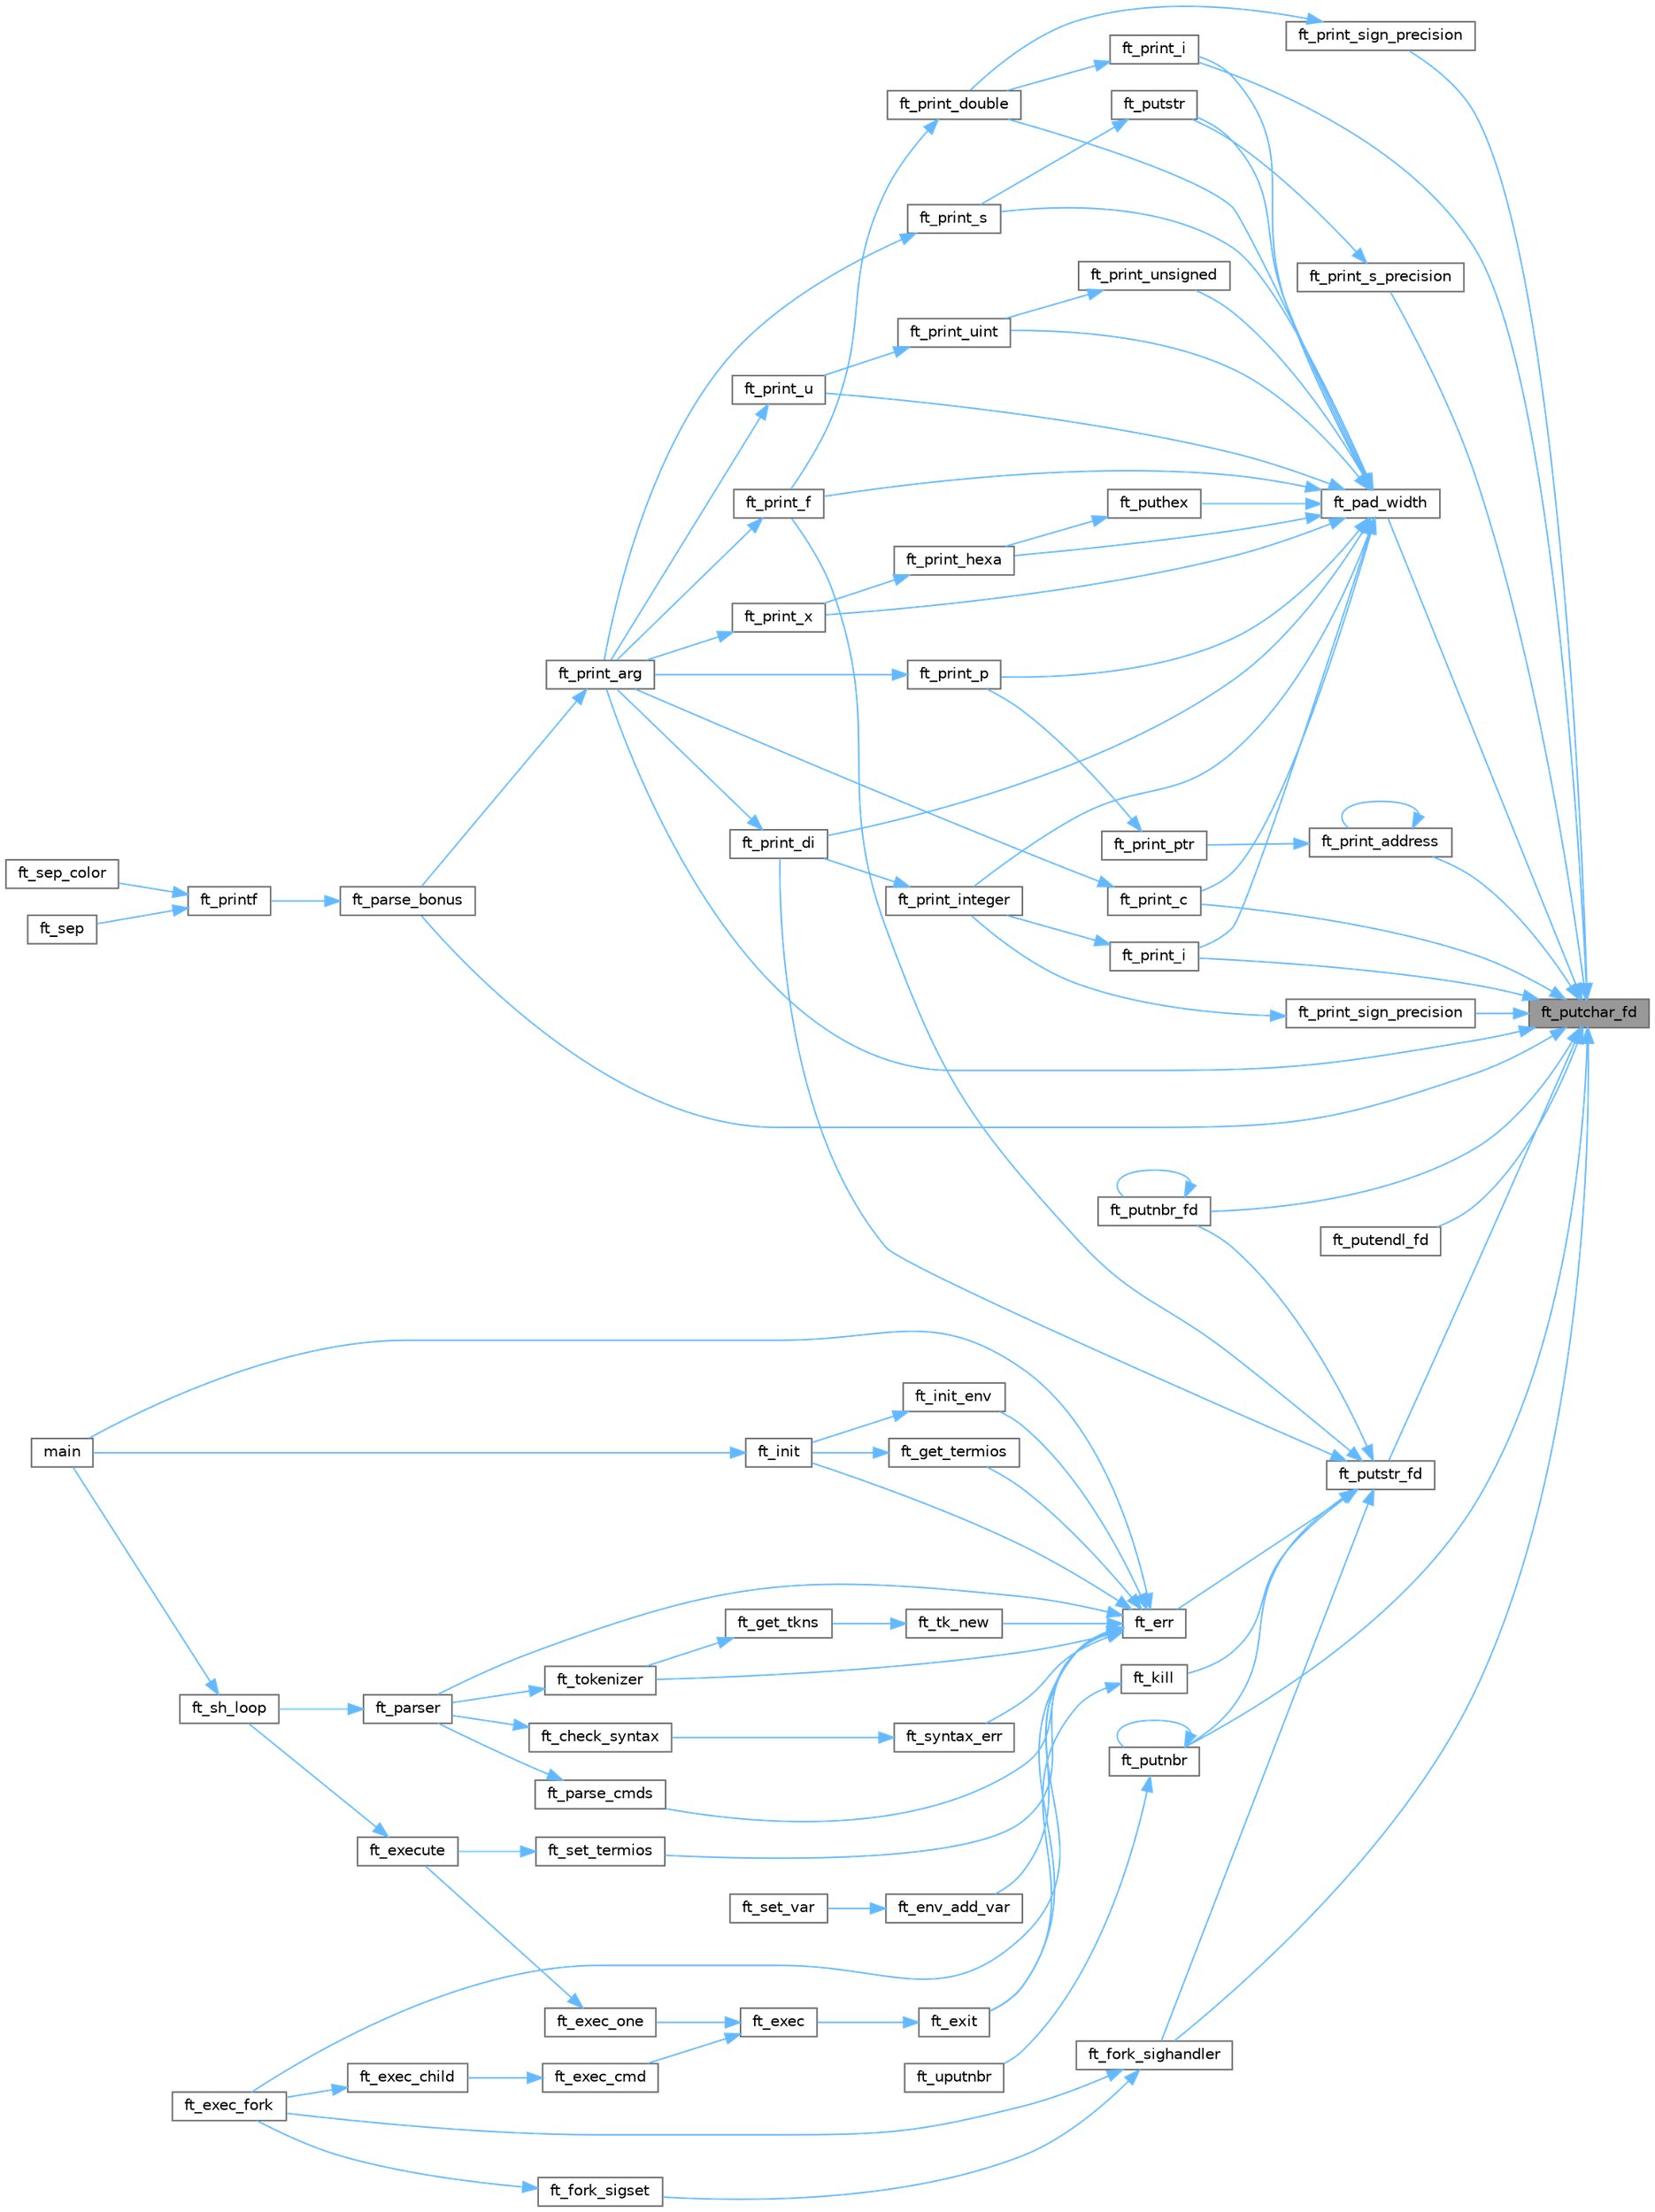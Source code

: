 digraph "ft_putchar_fd"
{
 // LATEX_PDF_SIZE
  bgcolor="transparent";
  edge [fontname=Helvetica,fontsize=10,labelfontname=Helvetica,labelfontsize=10];
  node [fontname=Helvetica,fontsize=10,shape=box,height=0.2,width=0.4];
  rankdir="RL";
  Node1 [id="Node000001",label="ft_putchar_fd",height=0.2,width=0.4,color="gray40", fillcolor="grey60", style="filled", fontcolor="black",tooltip=" "];
  Node1 -> Node2 [id="edge1_Node000001_Node000002",dir="back",color="steelblue1",style="solid",tooltip=" "];
  Node2 [id="Node000002",label="ft_fork_sighandler",height=0.2,width=0.4,color="grey40", fillcolor="white", style="filled",URL="$group__signal.html#ga23d6ae6ebff906c516a067d592cb10f0",tooltip="Fork signal handler."];
  Node2 -> Node3 [id="edge2_Node000002_Node000003",dir="back",color="steelblue1",style="solid",tooltip=" "];
  Node3 [id="Node000003",label="ft_exec_fork",height=0.2,width=0.4,color="grey40", fillcolor="white", style="filled",URL="$group__exec__one.html#ga9797cac6e9d497bc2e0069ec08f57617",tooltip=" "];
  Node2 -> Node4 [id="edge3_Node000002_Node000004",dir="back",color="steelblue1",style="solid",tooltip=" "];
  Node4 [id="Node000004",label="ft_fork_sigset",height=0.2,width=0.4,color="grey40", fillcolor="white", style="filled",URL="$group__signal.html#ga353c130513c234bbd95872000c35ceb0",tooltip="Fork signal setter."];
  Node4 -> Node3 [id="edge4_Node000004_Node000003",dir="back",color="steelblue1",style="solid",tooltip=" "];
  Node1 -> Node5 [id="edge5_Node000001_Node000005",dir="back",color="steelblue1",style="solid",tooltip=" "];
  Node5 [id="Node000005",label="ft_pad_width",height=0.2,width=0.4,color="grey40", fillcolor="white", style="filled",URL="$ft__flag__utils_8c.html#aa9324933e47ae68a10981f84f66ad827",tooltip=" "];
  Node5 -> Node6 [id="edge6_Node000005_Node000006",dir="back",color="steelblue1",style="solid",tooltip=" "];
  Node6 [id="Node000006",label="ft_print_c",height=0.2,width=0.4,color="grey40", fillcolor="white", style="filled",URL="$ft__print__c_8c.html#a6f5bade5aa450e5a655685c600adc1d2",tooltip=" "];
  Node6 -> Node7 [id="edge7_Node000006_Node000007",dir="back",color="steelblue1",style="solid",tooltip=" "];
  Node7 [id="Node000007",label="ft_print_arg",height=0.2,width=0.4,color="grey40", fillcolor="white", style="filled",URL="$ft__parse_8c.html#a2d9453da9f6c76ae7a587cf90a71112d",tooltip=" "];
  Node7 -> Node8 [id="edge8_Node000007_Node000008",dir="back",color="steelblue1",style="solid",tooltip=" "];
  Node8 [id="Node000008",label="ft_parse_bonus",height=0.2,width=0.4,color="grey40", fillcolor="white", style="filled",URL="$ft__parse_8c.html#afacbfd38123418c45a2debb8e30965f1",tooltip=" "];
  Node8 -> Node9 [id="edge9_Node000008_Node000009",dir="back",color="steelblue1",style="solid",tooltip=" "];
  Node9 [id="Node000009",label="ft_printf",height=0.2,width=0.4,color="grey40", fillcolor="white", style="filled",URL="$ft__printf_8c.html#a1ee8ae8a80a7d9141ea5339af8565f2e",tooltip=" "];
  Node9 -> Node10 [id="edge10_Node000009_Node000010",dir="back",color="steelblue1",style="solid",tooltip=" "];
  Node10 [id="Node000010",label="ft_sep",height=0.2,width=0.4,color="grey40", fillcolor="white", style="filled",URL="$ft__sep_8c.html#a568783a7faefb719c354747f316ac800",tooltip=" "];
  Node9 -> Node11 [id="edge11_Node000009_Node000011",dir="back",color="steelblue1",style="solid",tooltip=" "];
  Node11 [id="Node000011",label="ft_sep_color",height=0.2,width=0.4,color="grey40", fillcolor="white", style="filled",URL="$ft__sep_8c.html#a4dad43102d1dc4b9789057e79b40a75e",tooltip=" "];
  Node5 -> Node12 [id="edge12_Node000005_Node000012",dir="back",color="steelblue1",style="solid",tooltip=" "];
  Node12 [id="Node000012",label="ft_print_di",height=0.2,width=0.4,color="grey40", fillcolor="white", style="filled",URL="$ft__print__di_8c.html#a60dbe64fcefa17f664e2f828cba66a8c",tooltip=" "];
  Node12 -> Node7 [id="edge13_Node000012_Node000007",dir="back",color="steelblue1",style="solid",tooltip=" "];
  Node5 -> Node13 [id="edge14_Node000005_Node000013",dir="back",color="steelblue1",style="solid",tooltip=" "];
  Node13 [id="Node000013",label="ft_print_double",height=0.2,width=0.4,color="grey40", fillcolor="white", style="filled",URL="$ft__print__f_8c.html#a7438db38872a76fea8f7823814a7d097",tooltip=" "];
  Node13 -> Node14 [id="edge15_Node000013_Node000014",dir="back",color="steelblue1",style="solid",tooltip=" "];
  Node14 [id="Node000014",label="ft_print_f",height=0.2,width=0.4,color="grey40", fillcolor="white", style="filled",URL="$ft__print__f_8c.html#a398d8fb1179142099f82202f454b2bfc",tooltip=" "];
  Node14 -> Node7 [id="edge16_Node000014_Node000007",dir="back",color="steelblue1",style="solid",tooltip=" "];
  Node5 -> Node14 [id="edge17_Node000005_Node000014",dir="back",color="steelblue1",style="solid",tooltip=" "];
  Node5 -> Node15 [id="edge18_Node000005_Node000015",dir="back",color="steelblue1",style="solid",tooltip=" "];
  Node15 [id="Node000015",label="ft_print_hexa",height=0.2,width=0.4,color="grey40", fillcolor="white", style="filled",URL="$ft__print__hex_8c.html#addd0b5ec34f0ca3ac985a276fd4e9caf",tooltip=" "];
  Node15 -> Node16 [id="edge19_Node000015_Node000016",dir="back",color="steelblue1",style="solid",tooltip=" "];
  Node16 [id="Node000016",label="ft_print_x",height=0.2,width=0.4,color="grey40", fillcolor="white", style="filled",URL="$ft__print__hex_8c.html#a3816f0fda33b156918ccc67233ad613b",tooltip=" "];
  Node16 -> Node7 [id="edge20_Node000016_Node000007",dir="back",color="steelblue1",style="solid",tooltip=" "];
  Node5 -> Node17 [id="edge21_Node000005_Node000017",dir="back",color="steelblue1",style="solid",tooltip=" "];
  Node17 [id="Node000017",label="ft_print_i",height=0.2,width=0.4,color="grey40", fillcolor="white", style="filled",URL="$ft__print__di_8c.html#a49d40cf7fdc84a8a86fdb229a6eb3be4",tooltip=" "];
  Node17 -> Node18 [id="edge22_Node000017_Node000018",dir="back",color="steelblue1",style="solid",tooltip=" "];
  Node18 [id="Node000018",label="ft_print_integer",height=0.2,width=0.4,color="grey40", fillcolor="white", style="filled",URL="$ft__print__di_8c.html#a1788ef23aa0adf6e21e37409d73f4361",tooltip=" "];
  Node18 -> Node12 [id="edge23_Node000018_Node000012",dir="back",color="steelblue1",style="solid",tooltip=" "];
  Node5 -> Node19 [id="edge24_Node000005_Node000019",dir="back",color="steelblue1",style="solid",tooltip=" "];
  Node19 [id="Node000019",label="ft_print_i",height=0.2,width=0.4,color="grey40", fillcolor="white", style="filled",URL="$ft__print__f_8c.html#a49d40cf7fdc84a8a86fdb229a6eb3be4",tooltip=" "];
  Node19 -> Node13 [id="edge25_Node000019_Node000013",dir="back",color="steelblue1",style="solid",tooltip=" "];
  Node5 -> Node18 [id="edge26_Node000005_Node000018",dir="back",color="steelblue1",style="solid",tooltip=" "];
  Node5 -> Node20 [id="edge27_Node000005_Node000020",dir="back",color="steelblue1",style="solid",tooltip=" "];
  Node20 [id="Node000020",label="ft_print_p",height=0.2,width=0.4,color="grey40", fillcolor="white", style="filled",URL="$ft__print__p_8c.html#ae75396d119761af470f8e969050302fd",tooltip=" "];
  Node20 -> Node7 [id="edge28_Node000020_Node000007",dir="back",color="steelblue1",style="solid",tooltip=" "];
  Node5 -> Node21 [id="edge29_Node000005_Node000021",dir="back",color="steelblue1",style="solid",tooltip=" "];
  Node21 [id="Node000021",label="ft_print_s",height=0.2,width=0.4,color="grey40", fillcolor="white", style="filled",URL="$ft__print__s_8c.html#acf40c4e050869e0846efa8be03edc10d",tooltip=" "];
  Node21 -> Node7 [id="edge30_Node000021_Node000007",dir="back",color="steelblue1",style="solid",tooltip=" "];
  Node5 -> Node22 [id="edge31_Node000005_Node000022",dir="back",color="steelblue1",style="solid",tooltip=" "];
  Node22 [id="Node000022",label="ft_print_u",height=0.2,width=0.4,color="grey40", fillcolor="white", style="filled",URL="$ft__print__u_8c.html#af3f5c9600e7b8ddf72b66c19247f1399",tooltip=" "];
  Node22 -> Node7 [id="edge32_Node000022_Node000007",dir="back",color="steelblue1",style="solid",tooltip=" "];
  Node5 -> Node23 [id="edge33_Node000005_Node000023",dir="back",color="steelblue1",style="solid",tooltip=" "];
  Node23 [id="Node000023",label="ft_print_uint",height=0.2,width=0.4,color="grey40", fillcolor="white", style="filled",URL="$ft__print__u_8c.html#ae9f4e25bc6620f7eb042cddf611ae5eb",tooltip=" "];
  Node23 -> Node22 [id="edge34_Node000023_Node000022",dir="back",color="steelblue1",style="solid",tooltip=" "];
  Node5 -> Node24 [id="edge35_Node000005_Node000024",dir="back",color="steelblue1",style="solid",tooltip=" "];
  Node24 [id="Node000024",label="ft_print_unsigned",height=0.2,width=0.4,color="grey40", fillcolor="white", style="filled",URL="$ft__print__u_8c.html#a1cada94dc8c1c15ac94451b5df5facb5",tooltip=" "];
  Node24 -> Node23 [id="edge36_Node000024_Node000023",dir="back",color="steelblue1",style="solid",tooltip=" "];
  Node5 -> Node16 [id="edge37_Node000005_Node000016",dir="back",color="steelblue1",style="solid",tooltip=" "];
  Node5 -> Node25 [id="edge38_Node000005_Node000025",dir="back",color="steelblue1",style="solid",tooltip=" "];
  Node25 [id="Node000025",label="ft_puthex",height=0.2,width=0.4,color="grey40", fillcolor="white", style="filled",URL="$ft__print__hex_8c.html#afeb128198afed16e633054bc4944acef",tooltip=" "];
  Node25 -> Node15 [id="edge39_Node000025_Node000015",dir="back",color="steelblue1",style="solid",tooltip=" "];
  Node5 -> Node26 [id="edge40_Node000005_Node000026",dir="back",color="steelblue1",style="solid",tooltip=" "];
  Node26 [id="Node000026",label="ft_putstr",height=0.2,width=0.4,color="grey40", fillcolor="white", style="filled",URL="$ft__print__s_8c.html#a3fed0c834ab501f0bd7c6d092ab99ca3",tooltip=" "];
  Node26 -> Node21 [id="edge41_Node000026_Node000021",dir="back",color="steelblue1",style="solid",tooltip=" "];
  Node1 -> Node8 [id="edge42_Node000001_Node000008",dir="back",color="steelblue1",style="solid",tooltip=" "];
  Node1 -> Node27 [id="edge43_Node000001_Node000027",dir="back",color="steelblue1",style="solid",tooltip=" "];
  Node27 [id="Node000027",label="ft_print_address",height=0.2,width=0.4,color="grey40", fillcolor="white", style="filled",URL="$ft__print__p_8c.html#aa7e83a40c9219ee1faa73a1217aecd7c",tooltip=" "];
  Node27 -> Node27 [id="edge44_Node000027_Node000027",dir="back",color="steelblue1",style="solid",tooltip=" "];
  Node27 -> Node28 [id="edge45_Node000027_Node000028",dir="back",color="steelblue1",style="solid",tooltip=" "];
  Node28 [id="Node000028",label="ft_print_ptr",height=0.2,width=0.4,color="grey40", fillcolor="white", style="filled",URL="$ft__print__p_8c.html#a46166d554e25278c262198769fe126cb",tooltip=" "];
  Node28 -> Node20 [id="edge46_Node000028_Node000020",dir="back",color="steelblue1",style="solid",tooltip=" "];
  Node1 -> Node7 [id="edge47_Node000001_Node000007",dir="back",color="steelblue1",style="solid",tooltip=" "];
  Node1 -> Node6 [id="edge48_Node000001_Node000006",dir="back",color="steelblue1",style="solid",tooltip=" "];
  Node1 -> Node17 [id="edge49_Node000001_Node000017",dir="back",color="steelblue1",style="solid",tooltip=" "];
  Node1 -> Node19 [id="edge50_Node000001_Node000019",dir="back",color="steelblue1",style="solid",tooltip=" "];
  Node1 -> Node29 [id="edge51_Node000001_Node000029",dir="back",color="steelblue1",style="solid",tooltip=" "];
  Node29 [id="Node000029",label="ft_print_s_precision",height=0.2,width=0.4,color="grey40", fillcolor="white", style="filled",URL="$ft__print__s_8c.html#aa188e9fafd694eadc05f9eea596e06fb",tooltip=" "];
  Node29 -> Node26 [id="edge52_Node000029_Node000026",dir="back",color="steelblue1",style="solid",tooltip=" "];
  Node1 -> Node30 [id="edge53_Node000001_Node000030",dir="back",color="steelblue1",style="solid",tooltip=" "];
  Node30 [id="Node000030",label="ft_print_sign_precision",height=0.2,width=0.4,color="grey40", fillcolor="white", style="filled",URL="$ft__print__di_8c.html#afb0a27b70ffd6eb1bca9f38d67f4b620",tooltip=" "];
  Node30 -> Node18 [id="edge54_Node000030_Node000018",dir="back",color="steelblue1",style="solid",tooltip=" "];
  Node1 -> Node31 [id="edge55_Node000001_Node000031",dir="back",color="steelblue1",style="solid",tooltip=" "];
  Node31 [id="Node000031",label="ft_print_sign_precision",height=0.2,width=0.4,color="grey40", fillcolor="white", style="filled",URL="$ft__print__f_8c.html#afb0a27b70ffd6eb1bca9f38d67f4b620",tooltip=" "];
  Node31 -> Node13 [id="edge56_Node000031_Node000013",dir="back",color="steelblue1",style="solid",tooltip=" "];
  Node1 -> Node32 [id="edge57_Node000001_Node000032",dir="back",color="steelblue1",style="solid",tooltip=" "];
  Node32 [id="Node000032",label="ft_putendl_fd",height=0.2,width=0.4,color="grey40", fillcolor="white", style="filled",URL="$ft__putendl__fd_8c.html#aeb112152acfc553d58d61a5df38afcde",tooltip=" "];
  Node1 -> Node33 [id="edge58_Node000001_Node000033",dir="back",color="steelblue1",style="solid",tooltip=" "];
  Node33 [id="Node000033",label="ft_putnbr",height=0.2,width=0.4,color="grey40", fillcolor="white", style="filled",URL="$ft__putnbr_8c.html#a2e51f80c9e46e52f4adf94617fb51ada",tooltip=" "];
  Node33 -> Node33 [id="edge59_Node000033_Node000033",dir="back",color="steelblue1",style="solid",tooltip=" "];
  Node33 -> Node34 [id="edge60_Node000033_Node000034",dir="back",color="steelblue1",style="solid",tooltip=" "];
  Node34 [id="Node000034",label="ft_uputnbr",height=0.2,width=0.4,color="grey40", fillcolor="white", style="filled",URL="$ft__uputnbr_8c.html#a29157d11caef9f9a4cf3d20285031535",tooltip=" "];
  Node1 -> Node35 [id="edge61_Node000001_Node000035",dir="back",color="steelblue1",style="solid",tooltip=" "];
  Node35 [id="Node000035",label="ft_putnbr_fd",height=0.2,width=0.4,color="grey40", fillcolor="white", style="filled",URL="$ft__putnbr__fd_8c.html#a63cc0aec12256d125d3f85e472280972",tooltip=" "];
  Node35 -> Node35 [id="edge62_Node000035_Node000035",dir="back",color="steelblue1",style="solid",tooltip=" "];
  Node1 -> Node36 [id="edge63_Node000001_Node000036",dir="back",color="steelblue1",style="solid",tooltip=" "];
  Node36 [id="Node000036",label="ft_putstr_fd",height=0.2,width=0.4,color="grey40", fillcolor="white", style="filled",URL="$ft__putstr__fd_8c.html#a00b0638f31a75c7a30f77f33888bfb73",tooltip=" "];
  Node36 -> Node37 [id="edge64_Node000036_Node000037",dir="back",color="steelblue1",style="solid",tooltip=" "];
  Node37 [id="Node000037",label="ft_err",height=0.2,width=0.4,color="grey40", fillcolor="white", style="filled",URL="$group__error.html#gac47de99d45d512bc26c9d02d999b2ae8",tooltip="Error printing."];
  Node37 -> Node38 [id="edge65_Node000037_Node000038",dir="back",color="steelblue1",style="solid",tooltip=" "];
  Node38 [id="Node000038",label="ft_env_add_var",height=0.2,width=0.4,color="grey40", fillcolor="white", style="filled",URL="$group__env__set.html#gab964b99486590018c60abf8a6ab1a354",tooltip=" "];
  Node38 -> Node39 [id="edge66_Node000038_Node000039",dir="back",color="steelblue1",style="solid",tooltip=" "];
  Node39 [id="Node000039",label="ft_set_var",height=0.2,width=0.4,color="grey40", fillcolor="white", style="filled",URL="$group__env__set.html#ga317149cbf80d308f9ffd4d75c8f074f2",tooltip=" "];
  Node37 -> Node3 [id="edge67_Node000037_Node000003",dir="back",color="steelblue1",style="solid",tooltip=" "];
  Node37 -> Node40 [id="edge68_Node000037_Node000040",dir="back",color="steelblue1",style="solid",tooltip=" "];
  Node40 [id="Node000040",label="ft_exit",height=0.2,width=0.4,color="grey40", fillcolor="white", style="filled",URL="$group__exit.html#ga241707b4d3106b7ee76048b8c8198617",tooltip="exit built-in"];
  Node40 -> Node41 [id="edge69_Node000040_Node000041",dir="back",color="steelblue1",style="solid",tooltip=" "];
  Node41 [id="Node000041",label="ft_exec",height=0.2,width=0.4,color="grey40", fillcolor="white", style="filled",URL="$group__execute.html#gad3b39cfb9b09c488770e364d1e388c20",tooltip="Execute one builtin command."];
  Node41 -> Node42 [id="edge70_Node000041_Node000042",dir="back",color="steelblue1",style="solid",tooltip=" "];
  Node42 [id="Node000042",label="ft_exec_cmd",height=0.2,width=0.4,color="grey40", fillcolor="white", style="filled",URL="$group__execute.html#ga79f7ef990a7ae3e6ea7af061262a0b70",tooltip="Execute a command."];
  Node42 -> Node43 [id="edge71_Node000042_Node000043",dir="back",color="steelblue1",style="solid",tooltip=" "];
  Node43 [id="Node000043",label="ft_exec_child",height=0.2,width=0.4,color="grey40", fillcolor="white", style="filled",URL="$group__exec__children.html#ga7c2b1ee91653a651eac1629931b2aea5",tooltip=" "];
  Node43 -> Node3 [id="edge72_Node000043_Node000003",dir="back",color="steelblue1",style="solid",tooltip=" "];
  Node41 -> Node44 [id="edge73_Node000041_Node000044",dir="back",color="steelblue1",style="solid",tooltip=" "];
  Node44 [id="Node000044",label="ft_exec_one",height=0.2,width=0.4,color="grey40", fillcolor="white", style="filled",URL="$group__exec__one.html#ga6de688d9211f8d6f63b37582fa8e5dda",tooltip=" "];
  Node44 -> Node45 [id="edge74_Node000044_Node000045",dir="back",color="steelblue1",style="solid",tooltip=" "];
  Node45 [id="Node000045",label="ft_execute",height=0.2,width=0.4,color="grey40", fillcolor="white", style="filled",URL="$group__execute.html#ga1ac8dea8c4dea952ed2d62e98df59073",tooltip="Execute commands."];
  Node45 -> Node46 [id="edge75_Node000045_Node000046",dir="back",color="steelblue1",style="solid",tooltip=" "];
  Node46 [id="Node000046",label="ft_sh_loop",height=0.2,width=0.4,color="grey40", fillcolor="white", style="filled",URL="$group__main.html#ga3c4c12893e05d8e00d1a3a74cbdaf5a2",tooltip="Minishell loop."];
  Node46 -> Node47 [id="edge76_Node000046_Node000047",dir="back",color="steelblue1",style="solid",tooltip=" "];
  Node47 [id="Node000047",label="main",height=0.2,width=0.4,color="grey40", fillcolor="white", style="filled",URL="$group__main.html#ga647f21a28344e1d9c643f4115516d7c9",tooltip="Minishell main function."];
  Node37 -> Node48 [id="edge77_Node000037_Node000048",dir="back",color="steelblue1",style="solid",tooltip=" "];
  Node48 [id="Node000048",label="ft_get_termios",height=0.2,width=0.4,color="grey40", fillcolor="white", style="filled",URL="$group__termios.html#gabd71d24f33afb9df35c83ceab21e89ca",tooltip="Get Termios Interface State of a given fd."];
  Node48 -> Node49 [id="edge78_Node000048_Node000049",dir="back",color="steelblue1",style="solid",tooltip=" "];
  Node49 [id="Node000049",label="ft_init",height=0.2,width=0.4,color="grey40", fillcolor="white", style="filled",URL="$group__init.html#gabdb2fd607199d7f814010936ed338371",tooltip="Initialize minishell."];
  Node49 -> Node47 [id="edge79_Node000049_Node000047",dir="back",color="steelblue1",style="solid",tooltip=" "];
  Node37 -> Node49 [id="edge80_Node000037_Node000049",dir="back",color="steelblue1",style="solid",tooltip=" "];
  Node37 -> Node50 [id="edge81_Node000037_Node000050",dir="back",color="steelblue1",style="solid",tooltip=" "];
  Node50 [id="Node000050",label="ft_init_env",height=0.2,width=0.4,color="grey40", fillcolor="white", style="filled",URL="$group__env__get.html#ga4f5258dcda66e9dd2070b8053f8dffc5",tooltip=" "];
  Node50 -> Node49 [id="edge82_Node000050_Node000049",dir="back",color="steelblue1",style="solid",tooltip=" "];
  Node37 -> Node51 [id="edge83_Node000037_Node000051",dir="back",color="steelblue1",style="solid",tooltip=" "];
  Node51 [id="Node000051",label="ft_parse_cmds",height=0.2,width=0.4,color="grey40", fillcolor="white", style="filled",URL="$group__parser.html#ga1c9fccee473239887eab4fb369d3024b",tooltip="Parse commands from token list."];
  Node51 -> Node52 [id="edge84_Node000051_Node000052",dir="back",color="steelblue1",style="solid",tooltip=" "];
  Node52 [id="Node000052",label="ft_parser",height=0.2,width=0.4,color="grey40", fillcolor="white", style="filled",URL="$group__parser.html#ga0c8ac350deba72c9149a366e25354f88",tooltip=" "];
  Node52 -> Node46 [id="edge85_Node000052_Node000046",dir="back",color="steelblue1",style="solid",tooltip=" "];
  Node37 -> Node52 [id="edge86_Node000037_Node000052",dir="back",color="steelblue1",style="solid",tooltip=" "];
  Node37 -> Node53 [id="edge87_Node000037_Node000053",dir="back",color="steelblue1",style="solid",tooltip=" "];
  Node53 [id="Node000053",label="ft_set_termios",height=0.2,width=0.4,color="grey40", fillcolor="white", style="filled",URL="$group__termios.html#gad4497a27a7528ce1fe73e51cca01660c",tooltip="Set Termios Interface."];
  Node53 -> Node45 [id="edge88_Node000053_Node000045",dir="back",color="steelblue1",style="solid",tooltip=" "];
  Node37 -> Node54 [id="edge89_Node000037_Node000054",dir="back",color="steelblue1",style="solid",tooltip=" "];
  Node54 [id="Node000054",label="ft_syntax_err",height=0.2,width=0.4,color="grey40", fillcolor="white", style="filled",URL="$group__error.html#ga55bf2d68d178053b81b3ab6a793394b9",tooltip="Create error message."];
  Node54 -> Node55 [id="edge90_Node000054_Node000055",dir="back",color="steelblue1",style="solid",tooltip=" "];
  Node55 [id="Node000055",label="ft_check_syntax",height=0.2,width=0.4,color="grey40", fillcolor="white", style="filled",URL="$group__parser.html#gaa22a052c6a28e37e783cd6ae07745c64",tooltip="Check if a given token's list is a valid command syntactically."];
  Node55 -> Node52 [id="edge91_Node000055_Node000052",dir="back",color="steelblue1",style="solid",tooltip=" "];
  Node37 -> Node56 [id="edge92_Node000037_Node000056",dir="back",color="steelblue1",style="solid",tooltip=" "];
  Node56 [id="Node000056",label="ft_tk_new",height=0.2,width=0.4,color="grey40", fillcolor="white", style="filled",URL="$group__tk__list.html#ga4c42f84cb9d01ff4c5a02b447ba4d680",tooltip="Create new token."];
  Node56 -> Node57 [id="edge93_Node000056_Node000057",dir="back",color="steelblue1",style="solid",tooltip=" "];
  Node57 [id="Node000057",label="ft_get_tkns",height=0.2,width=0.4,color="grey40", fillcolor="white", style="filled",URL="$group__tokenizer.html#gac7e43dc3da1f3162f45536e737c83148",tooltip="Get tokens from line."];
  Node57 -> Node58 [id="edge94_Node000057_Node000058",dir="back",color="steelblue1",style="solid",tooltip=" "];
  Node58 [id="Node000058",label="ft_tokenizer",height=0.2,width=0.4,color="grey40", fillcolor="white", style="filled",URL="$group__tokenizer.html#gad54fbbb5fa283dba9909ddee5af8e96e",tooltip="Tokenizer."];
  Node58 -> Node52 [id="edge95_Node000058_Node000052",dir="back",color="steelblue1",style="solid",tooltip=" "];
  Node37 -> Node58 [id="edge96_Node000037_Node000058",dir="back",color="steelblue1",style="solid",tooltip=" "];
  Node37 -> Node47 [id="edge97_Node000037_Node000047",dir="back",color="steelblue1",style="solid",tooltip=" "];
  Node36 -> Node2 [id="edge98_Node000036_Node000002",dir="back",color="steelblue1",style="solid",tooltip=" "];
  Node36 -> Node59 [id="edge99_Node000036_Node000059",dir="back",color="steelblue1",style="solid",tooltip=" "];
  Node59 [id="Node000059",label="ft_kill",height=0.2,width=0.4,color="grey40", fillcolor="white", style="filled",URL="$group__exit.html#ga7f0869877566363c4940d95371ccdb9a",tooltip="exit built-in"];
  Node59 -> Node40 [id="edge100_Node000059_Node000040",dir="back",color="steelblue1",style="solid",tooltip=" "];
  Node36 -> Node12 [id="edge101_Node000036_Node000012",dir="back",color="steelblue1",style="solid",tooltip=" "];
  Node36 -> Node14 [id="edge102_Node000036_Node000014",dir="back",color="steelblue1",style="solid",tooltip=" "];
  Node36 -> Node33 [id="edge103_Node000036_Node000033",dir="back",color="steelblue1",style="solid",tooltip=" "];
  Node36 -> Node35 [id="edge104_Node000036_Node000035",dir="back",color="steelblue1",style="solid",tooltip=" "];
}
